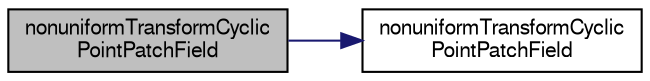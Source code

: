 digraph "nonuniformTransformCyclicPointPatchField"
{
  bgcolor="transparent";
  edge [fontname="FreeSans",fontsize="10",labelfontname="FreeSans",labelfontsize="10"];
  node [fontname="FreeSans",fontsize="10",shape=record];
  rankdir="LR";
  Node7 [label="nonuniformTransformCyclic\lPointPatchField",height=0.2,width=0.4,color="black", fillcolor="grey75", style="filled", fontcolor="black"];
  Node7 -> Node8 [color="midnightblue",fontsize="10",style="solid",fontname="FreeSans"];
  Node8 [label="nonuniformTransformCyclic\lPointPatchField",height=0.2,width=0.4,color="black",URL="$a26594.html#a81fbd49d256fd977a0455985f0d19523",tooltip="Construct from patch and internal field. "];
}
